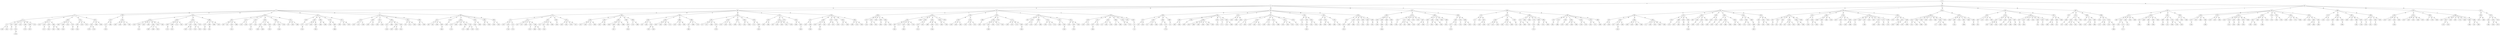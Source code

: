 graph gn1000_bfs {
v0 -- v1 [label = "21"];
v0 -- v824 [label = "99"];
v0 -- v971 [label = "43"];
v1 -- v2 [label = "85"];
v1 -- v285 [label = "30"];
v1 -- v707 [label = "69"];
v1 -- v765 [label = "64"];
v1 -- v807 [label = "50"];
v1 -- v896 [label = "27"];
v824 -- v627 [label = "83"];
v824 -- v739 [label = "7"];
v824 -- v823 [label = "39"];
v824 -- v825 [label = "44"];
v824 -- v987 [label = "59"];
v971 -- v451 [label = "4"];
v971 -- v452 [label = "0"];
v971 -- v608 [label = "60"];
v971 -- v970 [label = "82"];
v971 -- v972 [label = "30"];
v2 -- v3 [label = "34"];
v2 -- v109 [label = "33"];
v2 -- v229 [label = "48"];
v2 -- v365 [label = "47"];
v2 -- v431 [label = "58"];
v2 -- v501 [label = "16"];
v2 -- v694 [label = "4"];
v285 -- v74 [label = "87"];
v285 -- v199 [label = "96"];
v285 -- v284 [label = "97"];
v285 -- v286 [label = "89"];
v285 -- v373 [label = "74"];
v285 -- v528 [label = "87"];
v707 -- v358 [label = "31"];
v707 -- v633 [label = "71"];
v707 -- v706 [label = "54"];
v707 -- v708 [label = "1"];
v707 -- v914 [label = "8"];
v707 -- v932 [label = "72"];
v765 -- v298 [label = "90"];
v765 -- v384 [label = "82"];
v765 -- v479 [label = "31"];
v765 -- v672 [label = "45"];
v765 -- v764 [label = "11"];
v765 -- v766 [label = "69"];
v765 -- v855 [label = "42"];
v807 -- v265 [label = "49"];
v807 -- v475 [label = "97"];
v807 -- v806 [label = "23"];
v807 -- v808 [label = "31"];
v896 -- v18 [label = "72"];
v896 -- v657 [label = "56"];
v896 -- v895 [label = "39"];
v896 -- v897 [label = "39"];
v627 -- v364 [label = "14"];
v627 -- v375 [label = "64"];
v627 -- v435 [label = "44"];
v627 -- v436 [label = "87"];
v627 -- v626 [label = "87"];
v627 -- v628 [label = "40"];
v627 -- v822 [label = "16"];
v739 -- v31 [label = "41"];
v739 -- v310 [label = "36"];
v739 -- v394 [label = "87"];
v739 -- v738 [label = "58"];
v739 -- v740 [label = "49"];
v739 -- v816 [label = "70"];
v823 -- v643 [label = "9"];
v823 -- v957 [label = "69"];
v825 -- v88 [label = "33"];
v825 -- v125 [label = "18"];
v825 -- v826 [label = "93"];
v825 -- v927 [label = "95"];
v987 -- v20 [label = "24"];
v987 -- v273 [label = "35"];
v987 -- v986 [label = "86"];
v987 -- v988 [label = "1"];
v451 -- v21 [label = "16"];
v451 -- v450 [label = "46"];
v451 -- v631 [label = "18"];
v451 -- v962 [label = "40"];
v452 -- v108 [label = "26"];
v452 -- v119 [label = "7"];
v452 -- v313 [label = "22"];
v452 -- v453 [label = "51"];
v452 -- v744 [label = "45"];
v452 -- v761 [label = "93"];
v452 -- v934 [label = "97"];
v452 -- v952 [label = "5"];
v608 -- v113 [label = "33"];
v608 -- v566 [label = "70"];
v608 -- v607 [label = "70"];
v608 -- v609 [label = "39"];
v970 -- v193 [label = "55"];
v970 -- v221 [label = "57"];
v970 -- v862 [label = "47"];
v970 -- v969 [label = "11"];
v972 -- v506 [label = "85"];
v972 -- v973 [label = "82"];
v3 -- v4 [label = "3"];
v3 -- v215 [label = "82"];
v3 -- v405 [label = "22"];
v3 -- v471 [label = "48"];
v3 -- v637 [label = "45"];
v109 -- v110 [label = "11"];
v109 -- v187 [label = "47"];
v229 -- v225 [label = "26"];
v229 -- v228 [label = "77"];
v229 -- v230 [label = "58"];
v229 -- v669 [label = "84"];
v365 -- v60 [label = "25"];
v365 -- v137 [label = "18"];
v365 -- v152 [label = "4"];
v365 -- v300 [label = "82"];
v365 -- v366 [label = "25"];
v365 -- v571 [label = "66"];
v431 -- v430 [label = "76"];
v431 -- v432 [label = "58"];
v431 -- v600 [label = "38"];
v431 -- v779 [label = "24"];
v431 -- v977 [label = "48"];
v501 -- v130 [label = "28"];
v501 -- v188 [label = "9"];
v501 -- v327 [label = "27"];
v501 -- v500 [label = "48"];
v501 -- v502 [label = "35"];
v501 -- v839 [label = "18"];
v694 -- v81 [label = "50"];
v694 -- v210 [label = "79"];
v694 -- v429 [label = "45"];
v694 -- v595 [label = "4"];
v694 -- v693 [label = "13"];
v694 -- v695 [label = "58"];
v74 -- v73 [label = "61"];
v74 -- v75 [label = "13"];
v74 -- v92 [label = "20"];
v74 -- v494 [label = "97"];
v74 -- v677 [label = "67"];
v199 -- v198 [label = "36"];
v199 -- v200 [label = "9"];
v199 -- v851 [label = "91"];
v199 -- v963 [label = "29"];
v199 -- v989 [label = "47"];
v284 -- v283 [label = "45"];
v284 -- v335 [label = "27"];
v284 -- v686 [label = "47"];
v284 -- v699 [label = "8"];
v286 -- v287 [label = "15"];
v286 -- v704 [label = "21"];
v286 -- v910 [label = "27"];
v286 -- v925 [label = "16"];
v286 -- v935 [label = "20"];
v373 -- v324 [label = "3"];
v373 -- v372 [label = "91"];
v373 -- v374 [label = "37"];
v373 -- v461 [label = "41"];
v528 -- v22 [label = "87"];
v528 -- v403 [label = "80"];
v528 -- v527 [label = "18"];
v528 -- v529 [label = "90"];
v528 -- v818 [label = "99"];
v528 -- v929 [label = "37"];
v358 -- v117 [label = "86"];
v358 -- v357 [label = "29"];
v358 -- v359 [label = "64"];
v358 -- v559 [label = "0"];
v358 -- v953 [label = "56"];
v633 -- v85 [label = "78"];
v633 -- v478 [label = "30"];
v633 -- v558 [label = "12"];
v633 -- v632 [label = "56"];
v633 -- v634 [label = "1"];
v633 -- v795 [label = "8"];
v706 -- v705 [label = "66"];
v706 -- v754 [label = "25"];
v708 -- v409 [label = "27"];
v708 -- v709 [label = "86"];
v708 -- v726 [label = "76"];
v708 -- v771 [label = "26"];
v914 -- v87 [label = "62"];
v914 -- v134 [label = "69"];
v914 -- v685 [label = "23"];
v914 -- v713 [label = "3"];
v914 -- v913 [label = "57"];
v914 -- v915 [label = "82"];
v932 -- v318 [label = "35"];
v932 -- v371 [label = "42"];
v932 -- v561 [label = "69"];
v932 -- v666 [label = "82"];
v932 -- v700 [label = "22"];
v932 -- v931 [label = "87"];
v932 -- v933 [label = "16"];
v298 -- v79 [label = "97"];
v298 -- v297 [label = "60"];
v298 -- v299 [label = "90"];
v298 -- v866 [label = "4"];
v384 -- v383 [label = "88"];
v384 -- v385 [label = "7"];
v384 -- v399 [label = "53"];
v384 -- v674 [label = "68"];
v384 -- v778 [label = "7"];
v384 -- v937 [label = "64"];
v479 -- v154 [label = "82"];
v479 -- v480 [label = "87"];
v479 -- v482 [label = "69"];
v672 -- v10 [label = "29"];
v672 -- v149 [label = "6"];
v672 -- v165 [label = "56"];
v672 -- v311 [label = "23"];
v672 -- v671 [label = "93"];
v672 -- v673 [label = "32"];
v764 -- v121 [label = "96"];
v764 -- v763 [label = "26"];
v764 -- v815 [label = "85"];
v766 -- v128 [label = "16"];
v766 -- v570 [label = "48"];
v766 -- v767 [label = "62"];
v855 -- v23 [label = "16"];
v855 -- v143 [label = "67"];
v855 -- v376 [label = "39"];
v855 -- v598 [label = "18"];
v855 -- v854 [label = "0"];
v855 -- v856 [label = "61"];
v265 -- v264 [label = "48"];
v265 -- v266 [label = "98"];
v265 -- v346 [label = "25"];
v265 -- v656 [label = "51"];
v475 -- v15 [label = "99"];
v475 -- v57 [label = "93"];
v475 -- v160 [label = "63"];
v475 -- v474 [label = "62"];
v475 -- v476 [label = "52"];
v475 -- v837 [label = "43"];
v806 -- v420 [label = "68"];
v806 -- v492 [label = "22"];
v806 -- v796 [label = "74"];
v806 -- v805 [label = "43"];
v806 -- v906 [label = "93"];
v808 -- v428 [label = "52"];
v808 -- v725 [label = "48"];
v808 -- v809 [label = "45"];
v18 -- v17 [label = "85"];
v18 -- v19 [label = "65"];
v18 -- v261 [label = "48"];
v657 -- v236 [label = "27"];
v657 -- v658 [label = "42"];
v657 -- v756 [label = "5"];
v895 -- v47 [label = "32"];
v895 -- v625 [label = "7"];
v895 -- v629 [label = "41"];
v895 -- v733 [label = "54"];
v895 -- v890 [label = "71"];
v895 -- v894 [label = "17"];
v897 -- v16 [label = "92"];
v897 -- v115 [label = "91"];
v897 -- v516 [label = "6"];
v897 -- v539 [label = "3"];
v897 -- v543 [label = "86"];
v897 -- v578 [label = "81"];
v897 -- v898 [label = "53"];
v364 -- v48 [label = "32"];
v364 -- v363 [label = "86"];
v364 -- v546 [label = "95"];
v364 -- v829 [label = "18"];
v375 -- v274 [label = "60"];
v375 -- v486 [label = "31"];
v375 -- v918 [label = "93"];
v375 -- v982 [label = "61"];
v435 -- v66 [label = "0"];
v435 -- v138 [label = "4"];
v435 -- v194 [label = "92"];
v435 -- v434 [label = "83"];
v436 -- v437 [label = "69"];
v436 -- v797 [label = "33"];
v626 -- v446 [label = "70"];
v626 -- v597 [label = "34"];
v626 -- v843 [label = "28"];
v628 -- v272 [label = "82"];
v628 -- v309 [label = "78"];
v628 -- v865 [label = "84"];
v822 -- v182 [label = "16"];
v822 -- v455 [label = "46"];
v822 -- v821 [label = "63"];
v31 -- v30 [label = "81"];
v31 -- v32 [label = "71"];
v31 -- v84 [label = "44"];
v31 -- v146 [label = "88"];
v31 -- v604 [label = "96"];
v31 -- v882 [label = "42"];
v310 -- v257 [label = "41"];
v310 -- v943 [label = "73"];
v394 -- v296 [label = "24"];
v394 -- v393 [label = "3"];
v394 -- v395 [label = "59"];
v394 -- v419 [label = "91"];
v738 -- v307 [label = "34"];
v738 -- v352 [label = "4"];
v738 -- v737 [label = "55"];
v738 -- v853 [label = "74"];
v740 -- v139 [label = "56"];
v740 -- v164 [label = "26"];
v740 -- v167 [label = "7"];
v740 -- v223 [label = "68"];
v740 -- v467 [label = "23"];
v740 -- v741 [label = "51"];
v740 -- v772 [label = "19"];
v740 -- v788 [label = "77"];
v816 -- v722 [label = "54"];
v816 -- v758 [label = "55"];
v816 -- v817 [label = "28"];
v816 -- v995 [label = "11"];
v643 -- v142 [label = "3"];
v643 -- v148 [label = "30"];
v643 -- v166 [label = "61"];
v643 -- v540 [label = "71"];
v643 -- v572 [label = "77"];
v643 -- v642 [label = "82"];
v643 -- v644 [label = "62"];
v643 -- v870 [label = "83"];
v957 -- v534 [label = "82"];
v957 -- v667 [label = "36"];
v957 -- v781 [label = "28"];
v957 -- v881 [label = "3"];
v957 -- v956 [label = "31"];
v957 -- v958 [label = "72"];
v88 -- v89 [label = "2"];
v88 -- v127 [label = "12"];
v88 -- v557 [label = "55"];
v88 -- v601 [label = "65"];
v125 -- v95 [label = "28"];
v125 -- v124 [label = "27"];
v125 -- v126 [label = "30"];
v125 -- v426 [label = "83"];
v125 -- v567 [label = "91"];
v826 -- v65 [label = "37"];
v826 -- v114 [label = "90"];
v826 -- v305 [label = "97"];
v826 -- v345 [label = "55"];
v826 -- v390 [label = "43"];
v826 -- v525 [label = "20"];
v826 -- v827 [label = "31"];
v927 -- v858 [label = "14"];
v927 -- v926 [label = "42"];
v927 -- v928 [label = "92"];
v20 -- v840 [label = "67"];
v273 -- v505 [label = "76"];
v273 -- v653 [label = "3"];
v273 -- v792 [label = "40"];
v986 -- v267 [label = "39"];
v986 -- v325 [label = "5"];
v986 -- v985 [label = "99"];
v988 -- v118 [label = "26"];
v988 -- v174 [label = "84"];
v988 -- v278 [label = "75"];
v21 -- v68 [label = "78"];
v21 -- v104 [label = "63"];
v21 -- v185 [label = "85"];
v21 -- v831 [label = "69"];
v21 -- v960 [label = "24"];
v450 -- v67 [label = "39"];
v450 -- v449 [label = "75"];
v450 -- v681 [label = "74"];
v450 -- v905 [label = "82"];
v450 -- v961 [label = "73"];
v631 -- v389 [label = "21"];
v631 -- v630 [label = "47"];
v631 -- v745 [label = "37"];
v962 -- v239 [label = "76"];
v962 -- v294 [label = "17"];
v962 -- v360 [label = "44"];
v108 -- v107 [label = "74"];
v108 -- v531 [label = "2"];
v108 -- v861 [label = "67"];
v108 -- v993 [label = "34"];
v119 -- v120 [label = "35"];
v119 -- v410 [label = "41"];
v119 -- v652 [label = "99"];
v313 -- v312 [label = "16"];
v313 -- v314 [label = "93"];
v313 -- v329 [label = "92"];
v313 -- v594 [label = "32"];
v313 -- v678 [label = "83"];
v313 -- v849 [label = "86"];
v453 -- v301 [label = "98"];
v453 -- v454 [label = "51"];
v453 -- v497 [label = "42"];
v453 -- v515 [label = "70"];
v744 -- v743 [label = "57"];
v761 -- v760 [label = "9"];
v761 -- v762 [label = "81"];
v934 -- v306 [label = "71"];
v934 -- v520 [label = "15"];
v934 -- v774 [label = "61"];
v934 -- v983 [label = "34"];
v952 -- v28 [label = "15"];
v952 -- v544 [label = "31"];
v952 -- v804 [label = "97"];
v952 -- v951 [label = "6"];
v113 -- v102 [label = "65"];
v113 -- v112 [label = "61"];
v566 -- v565 [label = "29"];
v566 -- v640 [label = "36"];
v566 -- v955 [label = "81"];
v607 -- v493 [label = "81"];
v607 -- v537 [label = "59"];
v607 -- v606 [label = "69"];
v607 -- v997 [label = "71"];
v609 -- v317 [label = "99"];
v609 -- v610 [label = "59"];
v609 -- v655 [label = "17"];
v609 -- v867 [label = "40"];
v193 -- v192 [label = "75"];
v193 -- v227 [label = "80"];
v193 -- v533 [label = "38"];
v193 -- v683 [label = "76"];
v221 -- v103 [label = "81"];
v221 -- v220 [label = "96"];
v221 -- v222 [label = "65"];
v221 -- v468 [label = "99"];
v221 -- v975 [label = "60"];
v862 -- v456 [label = "27"];
v862 -- v759 [label = "54"];
v862 -- v863 [label = "78"];
v969 -- v26 [label = "50"];
v969 -- v387 [label = "99"];
v969 -- v519 [label = "17"];
v969 -- v697 [label = "79"];
v969 -- v716 [label = "43"];
v969 -- v946 [label = "25"];
v969 -- v948 [label = "57"];
v969 -- v968 [label = "98"];
v506 -- v507 [label = "84"];
v506 -- v800 [label = "69"];
v973 -- v331 [label = "61"];
v973 -- v876 [label = "81"];
v973 -- v974 [label = "91"];
v4 -- v5 [label = "31"];
v4 -- v34 [label = "22"];
v4 -- v208 [label = "12"];
v4 -- v212 [label = "7"];
v4 -- v269 [label = "80"];
v4 -- v396 [label = "63"];
v4 -- v720 [label = "27"];
v215 -- v214 [label = "40"];
v215 -- v216 [label = "30"];
v215 -- v535 [label = "4"];
v215 -- v660 [label = "19"];
v405 -- v404 [label = "90"];
v405 -- v406 [label = "58"];
v405 -- v514 [label = "31"];
v405 -- v718 [label = "11"];
v471 -- v353 [label = "36"];
v471 -- v470 [label = "15"];
v471 -- v472 [label = "50"];
v637 -- v413 [label = "73"];
v637 -- v636 [label = "58"];
v637 -- v638 [label = "61"];
v110 -- v111 [label = "63"];
v110 -- v692 [label = "86"];
v187 -- v186 [label = "68"];
v187 -- v249 [label = "99"];
v187 -- v508 [label = "32"];
v187 -- v581 [label = "73"];
v225 -- v224 [label = "0"];
v225 -- v226 [label = "23"];
v225 -- v233 [label = "69"];
v225 -- v293 [label = "4"];
v225 -- v590 [label = "38"];
v225 -- v614 [label = "62"];
v225 -- v841 [label = "70"];
v228 -- v526 [label = "93"];
v228 -- v588 [label = "63"];
v228 -- v773 [label = "64"];
v228 -- v947 [label = "87"];
v230 -- v69 [label = "36"];
v230 -- v231 [label = "25"];
v230 -- v509 [label = "8"];
v230 -- v579 [label = "57"];
v669 -- v179 [label = "81"];
v669 -- v268 [label = "10"];
v669 -- v668 [label = "75"];
v669 -- v670 [label = "58"];
v60 -- v59 [label = "84"];
v60 -- v61 [label = "57"];
v60 -- v242 [label = "36"];
v60 -- v696 [label = "63"];
v137 -- v132 [label = "87"];
v137 -- v136 [label = "71"];
v152 -- v151 [label = "15"];
v152 -- v153 [label = "74"];
v300 -- v291 [label = "74"];
v300 -- v338 [label = "71"];
v300 -- v523 [label = "88"];
v366 -- v367 [label = "73"];
v366 -- v445 [label = "78"];
v366 -- v794 [label = "1"];
v571 -- v35 [label = "93"];
v571 -- v303 [label = "45"];
v571 -- v484 [label = "8"];
v430 -- v727 [label = "64"];
v432 -- v72 [label = "80"];
v432 -- v433 [label = "40"];
v432 -- v801 [label = "89"];
v600 -- v448 [label = "92"];
v600 -- v599 [label = "69"];
v779 -- v780 [label = "59"];
v779 -- v885 [label = "90"];
v977 -- v798 [label = "7"];
v977 -- v976 [label = "20"];
v977 -- v978 [label = "66"];
v130 -- v129 [label = "90"];
v130 -- v131 [label = "77"];
v130 -- v549 [label = "70"];
v188 -- v189 [label = "0"];
v188 -- v415 [label = "58"];
v327 -- v326 [label = "28"];
v327 -- v328 [label = "18"];
v500 -- v101 [label = "60"];
v500 -- v499 [label = "23"];
v500 -- v878 [label = "69"];
v500 -- v942 [label = "3"];
v502 -- v24 [label = "30"];
v502 -- v211 [label = "28"];
v502 -- v503 [label = "46"];
v839 -- v262 [label = "98"];
v839 -- v838 [label = "2"];
v81 -- v80 [label = "8"];
v81 -- v82 [label = "57"];
v81 -- v386 [label = "53"];
v81 -- v939 [label = "82"];
v210 -- v209 [label = "40"];
v429 -- v175 [label = "60"];
v429 -- v380 [label = "75"];
v429 -- v620 [label = "46"];
v429 -- v639 [label = "53"];
v429 -- v782 [label = "79"];
v595 -- v248 [label = "52"];
v595 -- v596 [label = "48"];
v693 -- v615 [label = "36"];
v693 -- v820 [label = "87"];
v695 -- v339 [label = "10"];
v695 -- v555 [label = "10"];
v73 -- v155 [label = "95"];
v73 -- v332 [label = "35"];
v73 -- v751 [label = "23"];
v75 -- v54 [label = "92"];
v75 -- v76 [label = "47"];
v75 -- v246 [label = "78"];
v75 -- v321 [label = "87"];
v75 -- v408 [label = "60"];
v92 -- v14 [label = "37"];
v92 -- v91 [label = "83"];
v92 -- v93 [label = "53"];
v92 -- v908 [label = "56"];
v494 -- v495 [label = "29"];
v677 -- v418 [label = "36"];
v677 -- v651 [label = "82"];
v677 -- v676 [label = "10"];
v677 -- v917 [label = "90"];
v198 -- v197 [label = "60"];
v198 -- v545 [label = "61"];
v198 -- v717 [label = "21"];
v198 -- v964 [label = "58"];
v200 -- v201 [label = "44"];
v200 -- v690 [label = "59"];
v851 -- v845 [label = "93"];
v851 -- v850 [label = "91"];
v851 -- v852 [label = "33"];
v851 -- v889 [label = "43"];
v963 -- v922 [label = "59"];
v989 -- v719 [label = "6"];
v989 -- v990 [label = "28"];
v283 -- v36 [label = "98"];
v283 -- v282 [label = "72"];
v283 -- v552 [label = "15"];
v335 -- v295 [label = "63"];
v335 -- v334 [label = "15"];
v335 -- v336 [label = "46"];
v335 -- v721 [label = "23"];
v686 -- v144 [label = "73"];
v686 -- v232 [label = "40"];
v686 -- v687 [label = "89"];
v699 -- v97 [label = "91"];
v699 -- v698 [label = "74"];
v699 -- v735 [label = "1"];
v287 -- v27 [label = "82"];
v287 -- v271 [label = "54"];
v287 -- v288 [label = "50"];
v287 -- v575 [label = "31"];
v704 -- v703 [label = "14"];
v704 -- v736 [label = "72"];
v704 -- v871 [label = "31"];
v910 -- v909 [label = "77"];
v910 -- v911 [label = "8"];
v925 -- v161 [label = "59"];
v925 -- v924 [label = "75"];
v935 -- v711 [label = "85"];
v935 -- v936 [label = "54"];
v324 -- v323 [label = "92"];
v324 -- v965 [label = "45"];
v372 -- v56 [label = "51"];
v372 -- v190 [label = "84"];
v372 -- v263 [label = "56"];
v372 -- v811 [label = "26"];
v372 -- v979 [label = "73"];
v461 -- v460 [label = "62"];
v461 -- v462 [label = "67"];
v22 -- v319 [label = "54"];
v22 -- v564 [label = "6"];
v403 -- v350 [label = "42"];
v403 -- v402 [label = "14"];
v403 -- v547 [label = "98"];
v527 -- v50 [label = "38"];
v527 -- v877 [label = "69"];
v529 -- v530 [label = "70"];
v818 -- v477 [label = "49"];
v818 -- v819 [label = "46"];
v929 -- v485 [label = "56"];
v929 -- v702 [label = "41"];
v929 -- v930 [label = "39"];
v117 -- v116 [label = "84"];
v357 -- v356 [label = "74"];
v357 -- v641 [label = "97"];
v559 -- v560 [label = "58"];
v953 -- v254 [label = "18"];
v953 -- v954 [label = "24"];
v85 -- v86 [label = "85"];
v85 -- v177 [label = "41"];
v85 -- v473 [label = "85"];
v85 -- v532 [label = "95"];
v85 -- v734 [label = "20"];
v558 -- v513 [label = "50"];
v558 -- v872 [label = "9"];
v632 -- v466 [label = "48"];
v632 -- v583 [label = "68"];
v632 -- v757 [label = "99"];
v634 -- v635 [label = "58"];
v634 -- v790 [label = "27"];
v705 -- v238 [label = "53"];
v705 -- v340 [label = "59"];
v705 -- v481 [label = "21"];
v754 -- v753 [label = "76"];
v754 -- v755 [label = "55"];
v754 -- v791 [label = "51"];
v409 -- v203 [label = "6"];
v709 -- v42 [label = "44"];
v709 -- v251 [label = "45"];
v709 -- v391 [label = "17"];
v709 -- v710 [label = "80"];
v709 -- v912 [label = "7"];
v771 -- v106 [label = "40"];
v771 -- v237 [label = "24"];
v771 -- v770 [label = "99"];
v771 -- v833 [label = "22"];
v134 -- v133 [label = "49"];
v134 -- v135 [label = "47"];
v685 -- v337 [label = "17"];
v685 -- v684 [label = "1"];
v713 -- v158 [label = "64"];
v713 -- v712 [label = "55"];
v713 -- v714 [label = "84"];
v913 -- v459 [label = "47"];
v913 -- v593 [label = "1"];
v915 -- v163 [label = "85"];
v915 -- v784 [label = "55"];
v915 -- v916 [label = "65"];
v318 -- v219 [label = "43"];
v318 -- v379 [label = "8"];
v371 -- v370 [label = "67"];
v371 -- v574 [label = "9"];
v561 -- v13 [label = "95"];
v561 -- v562 [label = "1"];
v561 -- v799 [label = "52"];
v666 -- v196 [label = "1"];
v666 -- v665 [label = "9"];
v700 -- v259 [label = "56"];
v700 -- v701 [label = "68"];
v933 -- v9 [label = "79"];
v79 -- v78 [label = "95"];
v79 -- v234 [label = "90"];
v297 -- v51 [label = "73"];
v297 -- v304 [label = "23"];
v297 -- v844 [label = "12"];
v299 -- v250 [label = "77"];
v299 -- v775 [label = "84"];
v866 -- v37 [label = "26"];
v383 -- v382 [label = "41"];
v383 -- v602 [label = "47"];
v385 -- v605 [label = "81"];
v399 -- v202 [label = "48"];
v399 -- v398 [label = "21"];
v399 -- v400 [label = "30"];
v399 -- v464 [label = "20"];
v399 -- v582 [label = "1"];
v399 -- v789 [label = "68"];
v674 -- v675 [label = "13"];
v778 -- v777 [label = "73"];
v937 -- v123 [label = "55"];
v937 -- v938 [label = "91"];
v482 -- v483 [label = "15"];
v10 -- v11 [label = "3"];
v10 -- v967 [label = "21"];
v149 -- v150 [label = "71"];
v149 -- v441 [label = "66"];
v149 -- v517 [label = "38"];
v165 -- v169 [label = "13"];
v165 -- v414 [label = "57"];
v311 -- v723 [label = "5"];
v311 -- v966 [label = "96"];
v671 -- v320 [label = "62"];
v671 -- v344 [label = "4"];
v671 -- v573 [label = "48"];
v673 -- v181 [label = "20"];
v121 -- v122 [label = "91"];
v763 -- v624 [label = "30"];
v815 -- v421 [label = "78"];
v815 -- v814 [label = "23"];
v128 -- v98 [label = "88"];
v570 -- v569 [label = "36"];
v570 -- v980 [label = "50"];
v767 -- v663 [label = "71"];
v767 -- v768 [label = "67"];
v23 -- v873 [label = "82"];
v143 -- v349 [label = "1"];
v143 -- v864 [label = "73"];
v376 -- v377 [label = "69"];
v598 -- v542 [label = "10"];
v854 -- v204 [label = "17"];
v856 -- v857 [label = "86"];
v264 -- v206 [label = "68"];
v266 -- v648 [label = "95"];
v346 -- v347 [label = "11"];
v656 -- v892 [label = "34"];
v15 -- v786 [label = "15"];
v57 -- v43 [label = "39"];
v57 -- v58 [label = "72"];
v57 -- v998 [label = "65"];
v160 -- v159 [label = "21"];
v837 -- v342 [label = "40"];
v837 -- v836 [label = "35"];
v420 -- v7 [label = "97"];
v492 -- v491 [label = "63"];
v492 -- v884 [label = "65"];
v796 -- v832 [label = "69"];
v906 -- v907 [label = "12"];
v428 -- v277 [label = "39"];
v428 -- v427 [label = "45"];
v725 -- v724 [label = "11"];
v809 -- v496 [label = "30"];
v809 -- v810 [label = "44"];
v17 -- v541 [label = "6"];
v261 -- v243 [label = "58"];
v261 -- v260 [label = "65"];
v236 -- v41 [label = "93"];
v236 -- v147 [label = "99"];
v236 -- v235 [label = "50"];
v658 -- v401 [label = "41"];
v658 -- v511 [label = "97"];
v658 -- v659 [label = "49"];
v756 -- v25 [label = "88"];
v47 -- v46 [label = "52"];
v47 -- v646 [label = "54"];
v625 -- v94 [label = "30"];
v733 -- v732 [label = "17"];
v890 -- v891 [label = "69"];
v894 -- v521 [label = "91"];
v894 -- v893 [label = "66"];
v16 -- v901 [label = "44"];
v115 -- v688 [label = "9"];
v516 -- v218 [label = "19"];
v539 -- v362 [label = "29"];
v539 -- v538 [label = "85"];
v539 -- v883 [label = "10"];
v543 -- v156 [label = "18"];
v543 -- v750 [label = "53"];
v578 -- v252 [label = "54"];
v578 -- v577 [label = "35"];
v898 -- v899 [label = "31"];
v48 -- v49 [label = "59"];
v48 -- v258 [label = "55"];
v363 -- v52 [label = "47"];
v363 -- v424 [label = "41"];
v363 -- v903 [label = "10"];
v546 -- v465 [label = "99"];
v546 -- v518 [label = "51"];
v546 -- v869 [label = "2"];
v546 -- v984 [label = "3"];
v829 -- v71 [label = "20"];
v829 -- v292 [label = "22"];
v829 -- v361 [label = "14"];
v829 -- v828 [label = "69"];
v829 -- v830 [label = "32"];
v274 -- v275 [label = "61"];
v486 -- v457 [label = "31"];
v486 -- v487 [label = "33"];
v918 -- v919 [label = "96"];
v982 -- v981 [label = "20"];
v138 -- v308 [label = "83"];
v194 -- v178 [label = "2"];
v194 -- v195 [label = "37"];
v437 -- v438 [label = "52"];
v797 -- v244 [label = "48"];
v446 -- v447 [label = "12"];
v597 -- v99 [label = "9"];
v597 -- v469 [label = "72"];
v597 -- v994 [label = "9"];
v843 -- v489 [label = "55"];
v843 -- v842 [label = "67"];
v309 -- v715 [label = "95"];
v309 -- v742 [label = "95"];
v865 -- v888 [label = "90"];
v182 -- v183 [label = "26"];
v455 -- v407 [label = "90"];
v455 -- v900 [label = "32"];
v30 -- v29 [label = "28"];
v32 -- v33 [label = "77"];
v84 -- v83 [label = "37"];
v146 -- v45 [label = "79"];
v146 -- v145 [label = "95"];
v146 -- v921 [label = "11"];
v604 -- v603 [label = "4"];
v604 -- v991 [label = "88"];
v257 -- v256 [label = "5"];
v943 -- v6 [label = "63"];
v943 -- v944 [label = "34"];
v393 -- v392 [label = "25"];
v352 -- v351 [label = "51"];
v853 -- v416 [label = "88"];
v853 -- v868 [label = "60"];
v139 -- v140 [label = "12"];
v167 -- v168 [label = "27"];
v741 -- v440 [label = "64"];
v741 -- v793 [label = "30"];
v772 -- v647 [label = "20"];
v788 -- v787 [label = "82"];
v817 -- v556 [label = "62"];
v817 -- v846 [label = "44"];
v995 -- v207 [label = "68"];
v995 -- v996 [label = "5"];
v142 -- v141 [label = "92"];
v142 -- v769 [label = "58"];
v148 -- v689 [label = "32"];
v166 -- v38 [label = "75"];
v644 -- v77 [label = "72"];
v644 -- v439 [label = "4"];
v644 -- v645 [label = "46"];
v667 -- v412 [label = "59"];
v881 -- v880 [label = "93"];
v958 -- v959 [label = "87"];
v89 -- v90 [label = "77"];
v95 -- v96 [label = "61"];
v95 -- v184 [label = "66"];
v95 -- v442 [label = "93"];
v126 -- v280 [label = "39"];
v426 -- v425 [label = "71"];
v426 -- v568 [label = "64"];
v567 -- v368 [label = "56"];
v65 -- v64 [label = "19"];
v114 -- v945 [label = "82"];
v390 -- v62 [label = "98"];
v525 -- v524 [label = "37"];
v858 -- v682 [label = "88"];
v858 -- v859 [label = "41"];
v926 -- v55 [label = "83"];
v840 -- v53 [label = "44"];
v505 -- v504 [label = "38"];
v505 -- v554 [label = "79"];
v505 -- v621 [label = "47"];
v653 -- v654 [label = "96"];
v325 -- v191 [label = "25"];
v325 -- v848 [label = "18"];
v985 -- v860 [label = "95"];
v174 -- v173 [label = "16"];
v174 -- v550 [label = "99"];
v278 -- v279 [label = "10"];
v278 -- v920 [label = "94"];
v104 -- v105 [label = "22"];
v104 -- v172 [label = "32"];
v185 -- v411 [label = "64"];
v67 -- v691 [label = "84"];
v681 -- v680 [label = "67"];
v905 -- v904 [label = "90"];
v389 -- v388 [label = "94"];
v630 -- v157 [label = "33"];
v745 -- v664 [label = "69"];
v745 -- v746 [label = "12"];
v239 -- v240 [label = "80"];
v107 -- v180 [label = "19"];
v993 -- v992 [label = "3"];
v314 -- v315 [label = "62"];
v329 -- v330 [label = "46"];
v594 -- v650 [label = "45"];
v678 -- v679 [label = "38"];
v301 -- v302 [label = "0"];
v301 -- v619 [label = "56"];
v497 -- v498 [label = "27"];
v804 -- v536 [label = "90"];
v804 -- v803 [label = "32"];
v951 -- v950 [label = "48"];
v565 -- v490 [label = "5"];
v955 -- v999 [label = "92"];
v606 -- v847 [label = "31"];
v997 -- v749 [label = "50"];
v317 -- v316 [label = "79"];
v610 -- v611 [label = "3"];
v655 -- v613 [label = "6"];
v533 -- v616 [label = "24"];
v387 -- v213 [label = "58"];
v387 -- v422 [label = "11"];
v948 -- v949 [label = "87"];
v968 -- v39 [label = "40"];
v968 -- v580 [label = "32"];
v331 -- v902 [label = "68"];
v876 -- v618 [label = "30"];
v876 -- v875 [label = "69"];
v5 -- v348 [label = "73"];
v5 -- v381 [label = "26"];
v34 -- v70 [label = "39"];
v208 -- v730 [label = "31"];
v269 -- v270 [label = "70"];
v396 -- v397 [label = "79"];
v216 -- v217 [label = "67"];
v535 -- v812 [label = "42"];
v660 -- v281 [label = "62"];
v660 -- v661 [label = "56"];
v406 -- v245 [label = "90"];
v718 -- v343 [label = "80"];
v353 -- v354 [label = "66"];
v413 -- v378 [label = "74"];
v413 -- v728 [label = "58"];
v111 -- v255 [label = "57"];
v226 -- v40 [label = "82"];
v590 -- v585 [label = "71"];
v590 -- v589 [label = "77"];
v590 -- v591 [label = "17"];
v526 -- v170 [label = "48"];
v588 -- v587 [label = "88"];
v231 -- v162 [label = "89"];
v231 -- v747 [label = "89"];
v509 -- v510 [label = "25"];
v509 -- v813 [label = "70"];
v179 -- v333 [label = "29"];
v268 -- v63 [label = "96"];
v242 -- v241 [label = "12"];
v151 -- v417 [label = "30"];
v291 -- v290 [label = "37"];
v291 -- v548 [label = "91"];
v523 -- v522 [label = "57"];
v445 -- v444 [label = "6"];
v727 -- v253 [label = "60"];
v801 -- v802 [label = "49"];
v885 -- v886 [label = "76"];
v101 -- v100 [label = "1"];
v878 -- v355 [label = "61"];
v878 -- v879 [label = "97"];
v942 -- v941 [label = "41"];
v939 -- v940 [label = "93"];
v175 -- v176 [label = "42"];
v639 -- v12 [label = "82"];
v782 -- v289 [label = "78"];
v782 -- v783 [label = "53"];
v248 -- v247 [label = "2"];
v332 -- v748 [label = "22"];
v751 -- v752 [label = "1"];
v321 -- v322 [label = "6"];
v408 -- v488 [label = "56"];
v408 -- v612 [label = "84"];
v91 -- v341 [label = "76"];
v850 -- v617 [label = "46"];
v922 -- v923 [label = "45"];
v552 -- v551 [label = "94"];
v552 -- v553 [label = "94"];
v97 -- v662 [label = "72"];
v575 -- v576 [label = "76"];
v936 -- v205 [label = "38"];
v462 -- v463 [label = "17"];
v564 -- v563 [label = "97"];
v402 -- v44 [label = "99"];
v86 -- v622 [label = "26"];
v473 -- v835 [label = "20"];
v513 -- v512 [label = "65"];
v583 -- v584 [label = "61"];
v251 -- v458 [label = "71"];
v833 -- v834 [label = "82"];
v593 -- v592 [label = "67"];
v784 -- v785 [label = "39"];
v370 -- v369 [label = "82"];
v9 -- v8 [label = "91"];
v775 -- v776 [label = "64"];
v624 -- v623 [label = "95"];
v873 -- v874 [label = "86"];
v648 -- v649 [label = "81"];
v277 -- v276 [label = "87"];
v732 -- v731 [label = "47"];
v424 -- v423 [label = "83"];
v981 -- v443 [label = "39"];
v888 -- v887 [label = "24"];
v920 -- v586 [label = "27"];
v172 -- v171 [label = "35"];
v730 -- v729 [label = "80"];
}
// vertices = 1000
// edges = 999
// total_weight = 51081
// runtime = 24.001sec
// memory = 15.7422MB
